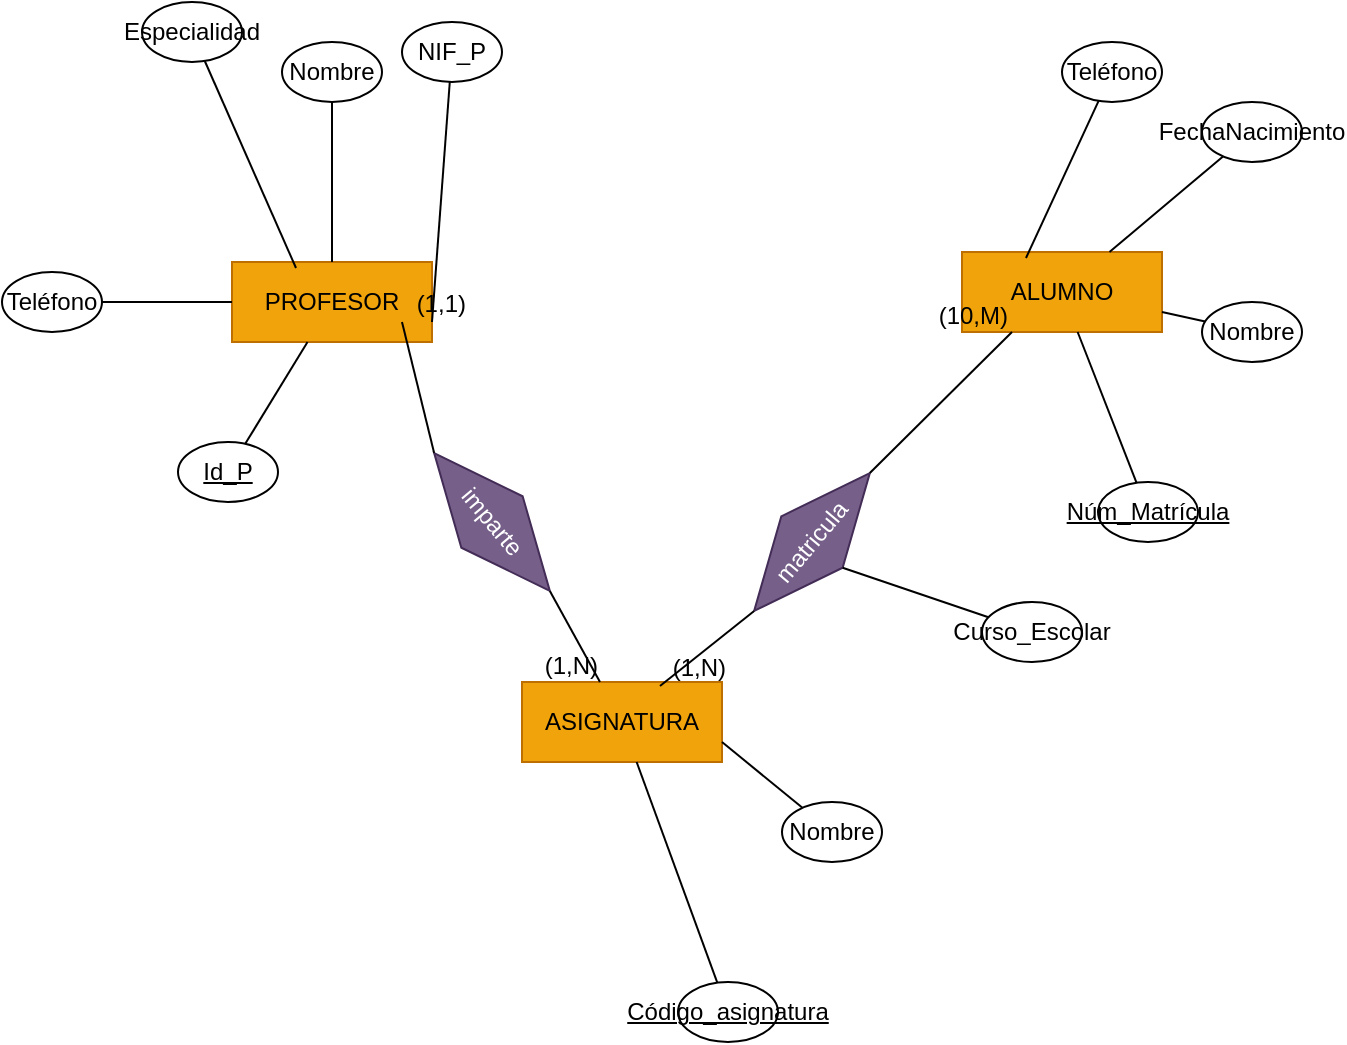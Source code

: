 <mxfile version="27.0.9">
  <diagram name="Página-1" id="zQjjP_EeiTSpy_okXXAl">
    <mxGraphModel dx="864" dy="661" grid="1" gridSize="10" guides="1" tooltips="1" connect="1" arrows="1" fold="1" page="1" pageScale="1" pageWidth="827" pageHeight="1169" math="0" shadow="0">
      <root>
        <mxCell id="0" />
        <mxCell id="1" parent="0" />
        <mxCell id="GvrnwKf9UwjYo0hT_rnX-71" value="ALUMNO" style="whiteSpace=wrap;html=1;align=center;fillColor=#f0a30a;strokeColor=#BD7000;fontColor=#000000;" parent="1" vertex="1">
          <mxGeometry x="570" y="395" width="100" height="40" as="geometry" />
        </mxCell>
        <mxCell id="GvrnwKf9UwjYo0hT_rnX-73" value="" style="endArrow=none;html=1;rounded=0;exitX=1;exitY=0.75;exitDx=0;exitDy=0;" parent="1" source="GvrnwKf9UwjYo0hT_rnX-71" target="GvrnwKf9UwjYo0hT_rnX-74" edge="1">
          <mxGeometry relative="1" as="geometry">
            <mxPoint x="670" y="410" as="sourcePoint" />
            <mxPoint x="730" y="410" as="targetPoint" />
          </mxGeometry>
        </mxCell>
        <mxCell id="GvrnwKf9UwjYo0hT_rnX-74" value="Nombre" style="ellipse;whiteSpace=wrap;html=1;align=center;" parent="1" vertex="1">
          <mxGeometry x="690" y="420" width="50" height="30" as="geometry" />
        </mxCell>
        <mxCell id="GvrnwKf9UwjYo0hT_rnX-76" value="" style="endArrow=none;html=1;rounded=0;" parent="1" source="GvrnwKf9UwjYo0hT_rnX-71" target="GvrnwKf9UwjYo0hT_rnX-77" edge="1">
          <mxGeometry x="735" y="395" width="50" height="30" as="geometry" />
        </mxCell>
        <mxCell id="GvrnwKf9UwjYo0hT_rnX-77" value="FechaNacimiento" style="ellipse;whiteSpace=wrap;html=1;align=center;" parent="1" vertex="1">
          <mxGeometry x="690" y="320" width="50" height="30" as="geometry" />
        </mxCell>
        <mxCell id="GvrnwKf9UwjYo0hT_rnX-79" style="edgeStyle=orthogonalEdgeStyle;rounded=0;orthogonalLoop=1;jettySize=auto;html=1;exitX=0.5;exitY=1;exitDx=0;exitDy=0;" parent="1" source="GvrnwKf9UwjYo0hT_rnX-74" target="GvrnwKf9UwjYo0hT_rnX-74" edge="1">
          <mxGeometry relative="1" as="geometry" />
        </mxCell>
        <mxCell id="GvrnwKf9UwjYo0hT_rnX-80" value="" style="endArrow=none;html=1;rounded=0;exitX=0.32;exitY=0.075;exitDx=0;exitDy=0;exitPerimeter=0;" parent="1" source="GvrnwKf9UwjYo0hT_rnX-71" target="GvrnwKf9UwjYo0hT_rnX-81" edge="1">
          <mxGeometry relative="1" as="geometry">
            <mxPoint x="527.5" y="365" as="sourcePoint" />
            <mxPoint x="587.5" y="365" as="targetPoint" />
          </mxGeometry>
        </mxCell>
        <mxCell id="GvrnwKf9UwjYo0hT_rnX-81" value="Teléfono" style="ellipse;whiteSpace=wrap;html=1;align=center;" parent="1" vertex="1">
          <mxGeometry x="620" y="290" width="50" height="30" as="geometry" />
        </mxCell>
        <mxCell id="GvrnwKf9UwjYo0hT_rnX-85" value="" style="endArrow=none;html=1;rounded=0;" parent="1" source="GvrnwKf9UwjYo0hT_rnX-71" target="GvrnwKf9UwjYo0hT_rnX-86" edge="1">
          <mxGeometry relative="1" as="geometry">
            <mxPoint x="603" y="525" as="sourcePoint" />
            <mxPoint x="663" y="525" as="targetPoint" />
          </mxGeometry>
        </mxCell>
        <mxCell id="GvrnwKf9UwjYo0hT_rnX-86" value="&lt;u&gt;Núm_Matrícula&lt;/u&gt;" style="ellipse;whiteSpace=wrap;html=1;align=center;" parent="1" vertex="1">
          <mxGeometry x="638" y="510" width="50" height="30" as="geometry" />
        </mxCell>
        <mxCell id="GvrnwKf9UwjYo0hT_rnX-107" value="PROFESOR" style="whiteSpace=wrap;html=1;align=center;fillColor=#f0a30a;strokeColor=#BD7000;fontColor=#000000;" parent="1" vertex="1">
          <mxGeometry x="205" y="400" width="100" height="40" as="geometry" />
        </mxCell>
        <mxCell id="GvrnwKf9UwjYo0hT_rnX-108" value="" style="endArrow=none;html=1;rounded=0;exitX=1;exitY=0.75;exitDx=0;exitDy=0;" parent="1" source="GvrnwKf9UwjYo0hT_rnX-107" target="GvrnwKf9UwjYo0hT_rnX-109" edge="1">
          <mxGeometry relative="1" as="geometry">
            <mxPoint x="210" y="390" as="sourcePoint" />
            <mxPoint x="270" y="390" as="targetPoint" />
          </mxGeometry>
        </mxCell>
        <mxCell id="GvrnwKf9UwjYo0hT_rnX-109" value="NIF_P" style="ellipse;whiteSpace=wrap;html=1;align=center;" parent="1" vertex="1">
          <mxGeometry x="290" y="280" width="50" height="30" as="geometry" />
        </mxCell>
        <mxCell id="GvrnwKf9UwjYo0hT_rnX-110" value="" style="endArrow=none;html=1;rounded=0;" parent="1" source="GvrnwKf9UwjYo0hT_rnX-107" target="GvrnwKf9UwjYo0hT_rnX-111" edge="1">
          <mxGeometry x="735" y="395" width="50" height="30" as="geometry" />
        </mxCell>
        <mxCell id="GvrnwKf9UwjYo0hT_rnX-111" value="Nombre" style="ellipse;whiteSpace=wrap;html=1;align=center;" parent="1" vertex="1">
          <mxGeometry x="230" y="290" width="50" height="30" as="geometry" />
        </mxCell>
        <mxCell id="GvrnwKf9UwjYo0hT_rnX-112" style="edgeStyle=orthogonalEdgeStyle;rounded=0;orthogonalLoop=1;jettySize=auto;html=1;exitX=0.5;exitY=1;exitDx=0;exitDy=0;" parent="1" source="GvrnwKf9UwjYo0hT_rnX-109" target="GvrnwKf9UwjYo0hT_rnX-109" edge="1">
          <mxGeometry relative="1" as="geometry" />
        </mxCell>
        <mxCell id="GvrnwKf9UwjYo0hT_rnX-113" value="" style="endArrow=none;html=1;rounded=0;exitX=0.32;exitY=0.075;exitDx=0;exitDy=0;exitPerimeter=0;" parent="1" source="GvrnwKf9UwjYo0hT_rnX-107" target="GvrnwKf9UwjYo0hT_rnX-114" edge="1">
          <mxGeometry relative="1" as="geometry">
            <mxPoint x="67.5" y="345" as="sourcePoint" />
            <mxPoint x="127.5" y="345" as="targetPoint" />
          </mxGeometry>
        </mxCell>
        <mxCell id="GvrnwKf9UwjYo0hT_rnX-114" value="Especialidad" style="ellipse;whiteSpace=wrap;html=1;align=center;" parent="1" vertex="1">
          <mxGeometry x="160" y="270" width="50" height="30" as="geometry" />
        </mxCell>
        <mxCell id="GvrnwKf9UwjYo0hT_rnX-115" value="" style="endArrow=none;html=1;rounded=0;" parent="1" source="GvrnwKf9UwjYo0hT_rnX-107" target="GvrnwKf9UwjYo0hT_rnX-116" edge="1">
          <mxGeometry relative="1" as="geometry">
            <mxPoint x="143" y="505" as="sourcePoint" />
            <mxPoint x="203" y="505" as="targetPoint" />
          </mxGeometry>
        </mxCell>
        <mxCell id="GvrnwKf9UwjYo0hT_rnX-116" value="&lt;u&gt;Id_P&lt;/u&gt;" style="ellipse;whiteSpace=wrap;html=1;align=center;" parent="1" vertex="1">
          <mxGeometry x="178" y="490" width="50" height="30" as="geometry" />
        </mxCell>
        <mxCell id="GvrnwKf9UwjYo0hT_rnX-117" value="ASIGNATURA" style="whiteSpace=wrap;html=1;align=center;fillColor=#f0a30a;strokeColor=#BD7000;fontColor=#000000;" parent="1" vertex="1">
          <mxGeometry x="350" y="610" width="100" height="40" as="geometry" />
        </mxCell>
        <mxCell id="GvrnwKf9UwjYo0hT_rnX-118" value="" style="endArrow=none;html=1;rounded=0;exitX=1;exitY=0.75;exitDx=0;exitDy=0;" parent="1" source="GvrnwKf9UwjYo0hT_rnX-117" target="GvrnwKf9UwjYo0hT_rnX-119" edge="1">
          <mxGeometry relative="1" as="geometry">
            <mxPoint x="460" y="660" as="sourcePoint" />
            <mxPoint x="520" y="660" as="targetPoint" />
          </mxGeometry>
        </mxCell>
        <mxCell id="GvrnwKf9UwjYo0hT_rnX-119" value="Nombre" style="ellipse;whiteSpace=wrap;html=1;align=center;" parent="1" vertex="1">
          <mxGeometry x="480" y="670" width="50" height="30" as="geometry" />
        </mxCell>
        <mxCell id="GvrnwKf9UwjYo0hT_rnX-122" style="edgeStyle=orthogonalEdgeStyle;rounded=0;orthogonalLoop=1;jettySize=auto;html=1;exitX=0.5;exitY=1;exitDx=0;exitDy=0;" parent="1" source="GvrnwKf9UwjYo0hT_rnX-119" target="GvrnwKf9UwjYo0hT_rnX-119" edge="1">
          <mxGeometry relative="1" as="geometry" />
        </mxCell>
        <mxCell id="GvrnwKf9UwjYo0hT_rnX-125" value="" style="endArrow=none;html=1;rounded=0;" parent="1" source="GvrnwKf9UwjYo0hT_rnX-117" target="GvrnwKf9UwjYo0hT_rnX-126" edge="1">
          <mxGeometry relative="1" as="geometry">
            <mxPoint x="393" y="775" as="sourcePoint" />
            <mxPoint x="453" y="775" as="targetPoint" />
          </mxGeometry>
        </mxCell>
        <mxCell id="GvrnwKf9UwjYo0hT_rnX-126" value="&lt;u&gt;Código_asignatura&lt;/u&gt;" style="ellipse;whiteSpace=wrap;html=1;align=center;" parent="1" vertex="1">
          <mxGeometry x="428" y="760" width="50" height="30" as="geometry" />
        </mxCell>
        <mxCell id="GvrnwKf9UwjYo0hT_rnX-128" value="" style="endArrow=none;html=1;rounded=0;" parent="1" source="GvrnwKf9UwjYo0hT_rnX-107" target="GvrnwKf9UwjYo0hT_rnX-129" edge="1">
          <mxGeometry relative="1" as="geometry">
            <mxPoint x="178" y="395" as="sourcePoint" />
            <mxPoint x="93" y="410" as="targetPoint" />
          </mxGeometry>
        </mxCell>
        <mxCell id="GvrnwKf9UwjYo0hT_rnX-129" value="Teléfono" style="ellipse;whiteSpace=wrap;html=1;align=center;" parent="1" vertex="1">
          <mxGeometry x="90" y="405" width="50" height="30" as="geometry" />
        </mxCell>
        <mxCell id="GvrnwKf9UwjYo0hT_rnX-130" value="matricula" style="shape=rhombus;perimeter=rhombusPerimeter;whiteSpace=wrap;html=1;align=center;fillColor=#76608a;fontColor=#ffffff;strokeColor=#432D57;rotation=-50;" parent="1" vertex="1">
          <mxGeometry x="450" y="520" width="90" height="40" as="geometry" />
        </mxCell>
        <mxCell id="GvrnwKf9UwjYo0hT_rnX-131" value="" style="endArrow=none;html=1;rounded=0;exitX=0;exitY=0.5;exitDx=0;exitDy=0;entryX=0.69;entryY=0.05;entryDx=0;entryDy=0;entryPerimeter=0;" parent="1" source="GvrnwKf9UwjYo0hT_rnX-130" target="GvrnwKf9UwjYo0hT_rnX-117" edge="1">
          <mxGeometry relative="1" as="geometry">
            <mxPoint x="427" y="510" as="sourcePoint" />
            <mxPoint x="380" y="540" as="targetPoint" />
          </mxGeometry>
        </mxCell>
        <mxCell id="GvrnwKf9UwjYo0hT_rnX-132" value="(1,N)" style="resizable=0;html=1;whiteSpace=wrap;align=right;verticalAlign=bottom;" parent="GvrnwKf9UwjYo0hT_rnX-131" connectable="0" vertex="1">
          <mxGeometry x="1" relative="1" as="geometry">
            <mxPoint x="34" as="offset" />
          </mxGeometry>
        </mxCell>
        <mxCell id="GvrnwKf9UwjYo0hT_rnX-133" value="" style="endArrow=none;html=1;rounded=0;exitX=1;exitY=0.5;exitDx=0;exitDy=0;entryX=0.25;entryY=1;entryDx=0;entryDy=0;" parent="1" source="GvrnwKf9UwjYo0hT_rnX-130" target="GvrnwKf9UwjYo0hT_rnX-71" edge="1">
          <mxGeometry relative="1" as="geometry">
            <mxPoint x="427" y="510" as="sourcePoint" />
            <mxPoint x="600" y="540" as="targetPoint" />
          </mxGeometry>
        </mxCell>
        <mxCell id="GvrnwKf9UwjYo0hT_rnX-134" value="(10,M)" style="resizable=0;html=1;whiteSpace=wrap;align=right;verticalAlign=bottom;" parent="GvrnwKf9UwjYo0hT_rnX-133" connectable="0" vertex="1">
          <mxGeometry x="1" relative="1" as="geometry">
            <mxPoint as="offset" />
          </mxGeometry>
        </mxCell>
        <mxCell id="GvrnwKf9UwjYo0hT_rnX-136" value="imparte" style="shape=rhombus;perimeter=rhombusPerimeter;whiteSpace=wrap;html=1;align=center;fillColor=#76608a;fontColor=#ffffff;strokeColor=#432D57;rotation=50;" parent="1" vertex="1">
          <mxGeometry x="290" y="510" width="90" height="40" as="geometry" />
        </mxCell>
        <mxCell id="GvrnwKf9UwjYo0hT_rnX-137" value="" style="endArrow=none;html=1;rounded=0;exitX=0;exitY=0.5;exitDx=0;exitDy=0;" parent="1" source="GvrnwKf9UwjYo0hT_rnX-136" edge="1">
          <mxGeometry relative="1" as="geometry">
            <mxPoint x="337" y="495" as="sourcePoint" />
            <mxPoint x="290" y="430" as="targetPoint" />
          </mxGeometry>
        </mxCell>
        <mxCell id="GvrnwKf9UwjYo0hT_rnX-138" value="(1,1)" style="resizable=0;html=1;whiteSpace=wrap;align=right;verticalAlign=bottom;" parent="GvrnwKf9UwjYo0hT_rnX-137" connectable="0" vertex="1">
          <mxGeometry x="1" relative="1" as="geometry">
            <mxPoint x="34" as="offset" />
          </mxGeometry>
        </mxCell>
        <mxCell id="GvrnwKf9UwjYo0hT_rnX-139" value="" style="endArrow=none;html=1;rounded=0;exitX=1;exitY=0.5;exitDx=0;exitDy=0;" parent="1" source="GvrnwKf9UwjYo0hT_rnX-136" target="GvrnwKf9UwjYo0hT_rnX-117" edge="1">
          <mxGeometry relative="1" as="geometry">
            <mxPoint x="337" y="495" as="sourcePoint" />
            <mxPoint x="510" y="525" as="targetPoint" />
          </mxGeometry>
        </mxCell>
        <mxCell id="GvrnwKf9UwjYo0hT_rnX-140" value="(1,N)" style="resizable=0;html=1;whiteSpace=wrap;align=right;verticalAlign=bottom;" parent="GvrnwKf9UwjYo0hT_rnX-139" connectable="0" vertex="1">
          <mxGeometry x="1" relative="1" as="geometry">
            <mxPoint as="offset" />
          </mxGeometry>
        </mxCell>
        <mxCell id="rV9lE2lUZBvbqEXT8xqo-1" value="" style="endArrow=none;html=1;rounded=0;exitX=0.5;exitY=1;exitDx=0;exitDy=0;" parent="1" source="GvrnwKf9UwjYo0hT_rnX-130" target="rV9lE2lUZBvbqEXT8xqo-2" edge="1">
          <mxGeometry relative="1" as="geometry">
            <mxPoint x="535.278" y="534.998" as="sourcePoint" />
            <mxPoint x="765.73" y="618.08" as="targetPoint" />
          </mxGeometry>
        </mxCell>
        <mxCell id="rV9lE2lUZBvbqEXT8xqo-2" value="Curso_Escolar" style="ellipse;whiteSpace=wrap;html=1;align=center;" parent="1" vertex="1">
          <mxGeometry x="580.0" y="570" width="50" height="30" as="geometry" />
        </mxCell>
      </root>
    </mxGraphModel>
  </diagram>
</mxfile>
